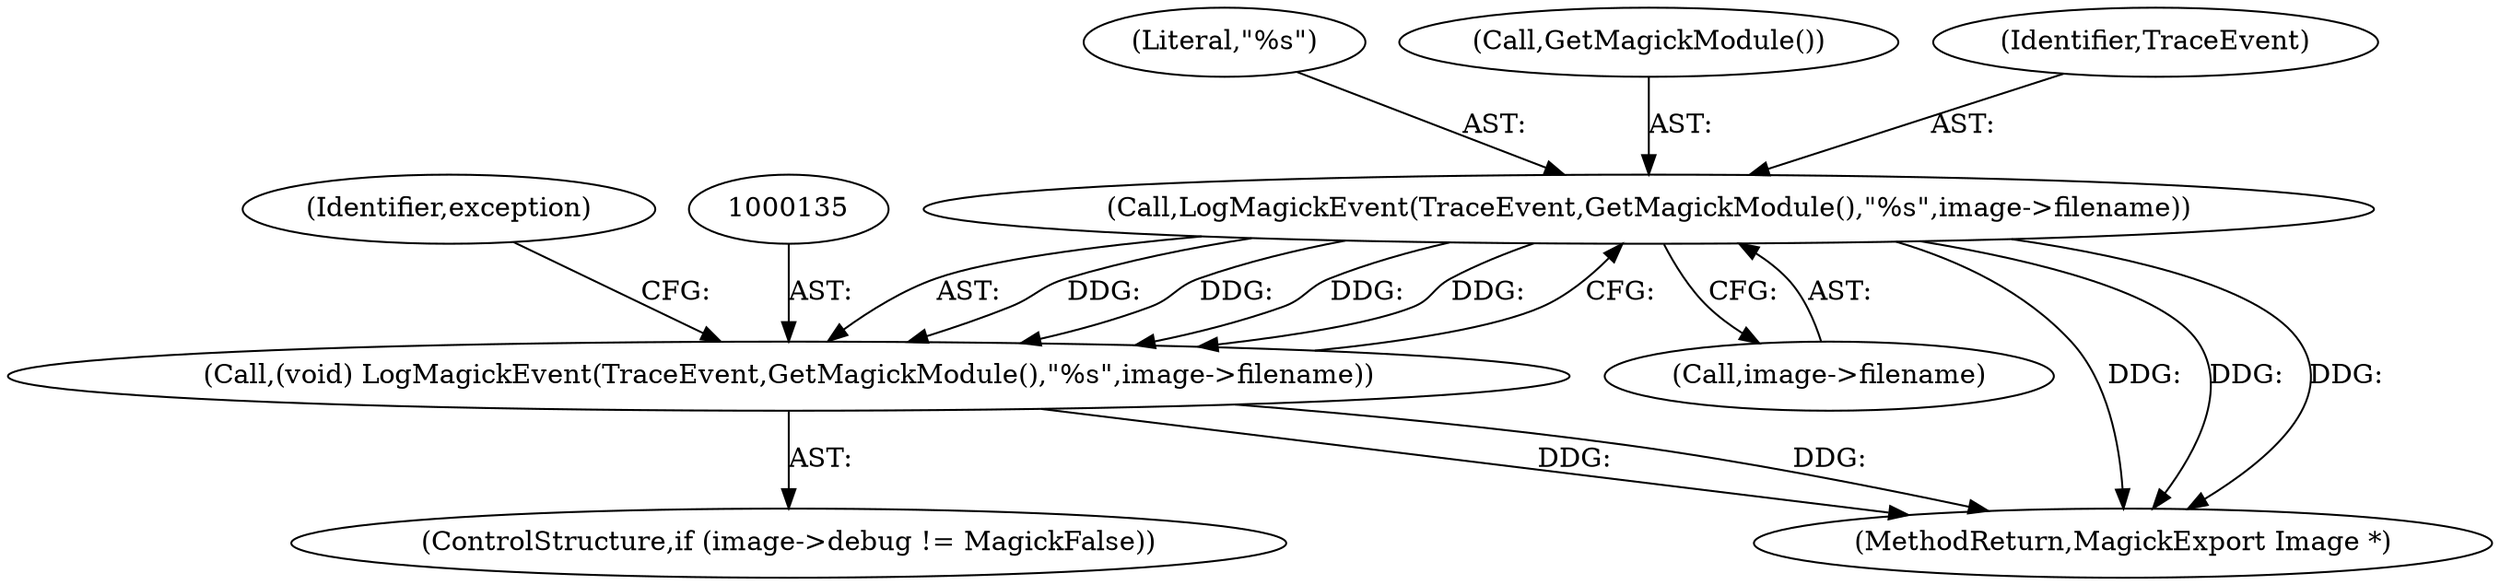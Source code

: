 digraph "0_ImageMagick6_604588fc35c7585abb7a9e71f69bb82e4389fefc@pointer" {
"1000136" [label="(Call,LogMagickEvent(TraceEvent,GetMagickModule(),\"%s\",image->filename))"];
"1000134" [label="(Call,(void) LogMagickEvent(TraceEvent,GetMagickModule(),\"%s\",image->filename))"];
"1000139" [label="(Literal,\"%s\")"];
"1000134" [label="(Call,(void) LogMagickEvent(TraceEvent,GetMagickModule(),\"%s\",image->filename))"];
"1000140" [label="(Call,image->filename)"];
"1000145" [label="(Identifier,exception)"];
"1000128" [label="(ControlStructure,if (image->debug != MagickFalse))"];
"1000686" [label="(MethodReturn,MagickExport Image *)"];
"1000136" [label="(Call,LogMagickEvent(TraceEvent,GetMagickModule(),\"%s\",image->filename))"];
"1000138" [label="(Call,GetMagickModule())"];
"1000137" [label="(Identifier,TraceEvent)"];
"1000136" -> "1000134"  [label="AST: "];
"1000136" -> "1000140"  [label="CFG: "];
"1000137" -> "1000136"  [label="AST: "];
"1000138" -> "1000136"  [label="AST: "];
"1000139" -> "1000136"  [label="AST: "];
"1000140" -> "1000136"  [label="AST: "];
"1000134" -> "1000136"  [label="CFG: "];
"1000136" -> "1000686"  [label="DDG: "];
"1000136" -> "1000686"  [label="DDG: "];
"1000136" -> "1000686"  [label="DDG: "];
"1000136" -> "1000134"  [label="DDG: "];
"1000136" -> "1000134"  [label="DDG: "];
"1000136" -> "1000134"  [label="DDG: "];
"1000136" -> "1000134"  [label="DDG: "];
"1000134" -> "1000128"  [label="AST: "];
"1000135" -> "1000134"  [label="AST: "];
"1000145" -> "1000134"  [label="CFG: "];
"1000134" -> "1000686"  [label="DDG: "];
"1000134" -> "1000686"  [label="DDG: "];
}
